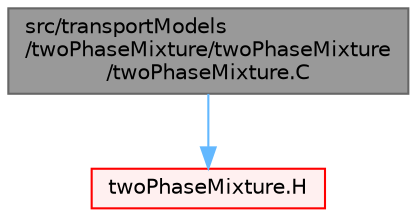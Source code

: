 digraph "src/transportModels/twoPhaseMixture/twoPhaseMixture/twoPhaseMixture.C"
{
 // LATEX_PDF_SIZE
  bgcolor="transparent";
  edge [fontname=Helvetica,fontsize=10,labelfontname=Helvetica,labelfontsize=10];
  node [fontname=Helvetica,fontsize=10,shape=box,height=0.2,width=0.4];
  Node1 [id="Node000001",label="src/transportModels\l/twoPhaseMixture/twoPhaseMixture\l/twoPhaseMixture.C",height=0.2,width=0.4,color="gray40", fillcolor="grey60", style="filled", fontcolor="black",tooltip=" "];
  Node1 -> Node2 [id="edge1_Node000001_Node000002",color="steelblue1",style="solid",tooltip=" "];
  Node2 [id="Node000002",label="twoPhaseMixture.H",height=0.2,width=0.4,color="red", fillcolor="#FFF0F0", style="filled",URL="$twoPhaseMixture_8H.html",tooltip=" "];
}
